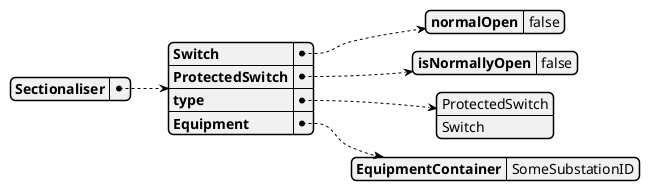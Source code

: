 @startjson
{
  "Sectionaliser": {
    "Switch": {
      "normalOpen": "false"
    },
    "ProtectedSwitch": {
      "isNormallyOpen": "false"
    },
    "type": [
      "ProtectedSwitch",
      "Switch"
    ],
    "Equipment": {
      "EquipmentContainer": "SomeSubstationID"
    }
  }
}
@endjson
